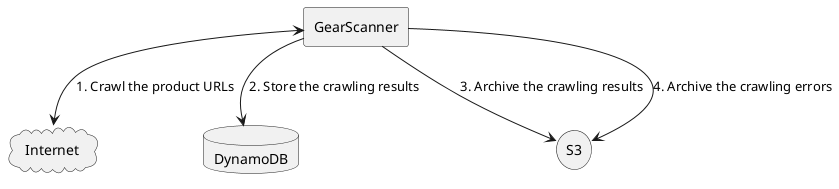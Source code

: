 @startuml
cloud Internet
agent GearScanner
database DynamoDB
storage S3
GearScanner <--> Internet : 1. Crawl the product URLs
GearScanner --> DynamoDB : 2. Store the crawling results
GearScanner --> S3 : 3. Archive the crawling results
GearScanner --> S3 : 4. Archive the crawling errors
@enduml
